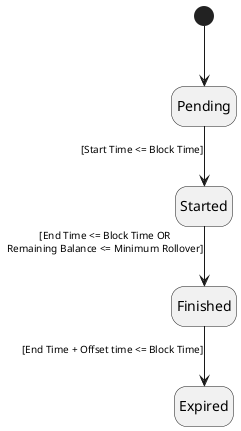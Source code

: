 @startuml RewardProgram
<style>
    arrow {
        FontSize 10
    }
</style>
skinparam linetype ortho
skinparam SequenceMessageAlign center
hide empty description

state Pending
state Started
state Finished
state Expired

[*] -down-> Pending
Finished -down-> Expired : [End Time + Offset time <= Block Time]
Pending -down-> Started : [Start Time <= Block Time]
Started -down-> Finished : [End Time <= Block Time OR\nRemaining Balance <= Minimum Rollover]

@enduml